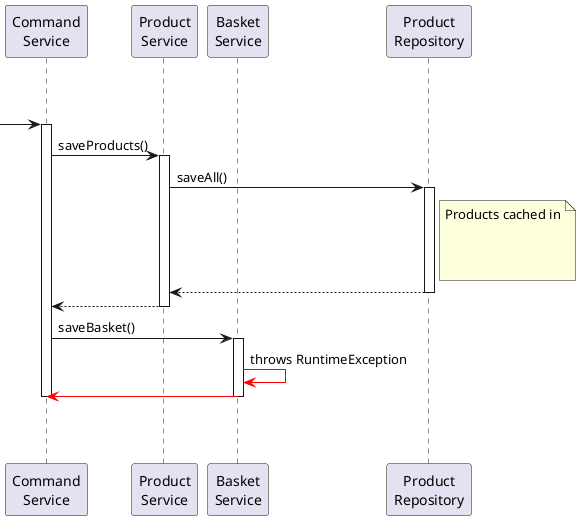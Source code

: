 @startuml

participant Command as "Command\nService"
participant Product as "Product\nService"
participant Payment as "Basket\nService"
participant Repository as "Product\nRepository"
|||
|||
 -> Command
activate Command
Command -> Product: saveProducts()
activate Product
Product -> Repository: saveAll()
activate Repository
note right Repository: Products cached in\n\n\n
Repository --> Product
deactivate Repository
Product --> Command
deactivate Product

Command -> Payment: saveBasket()
activate Payment
Payment -[#red]> Payment: throws RuntimeException
Payment -[#red]> Command
deactivate Payment
deactivate Command

|||
|||

@enduml